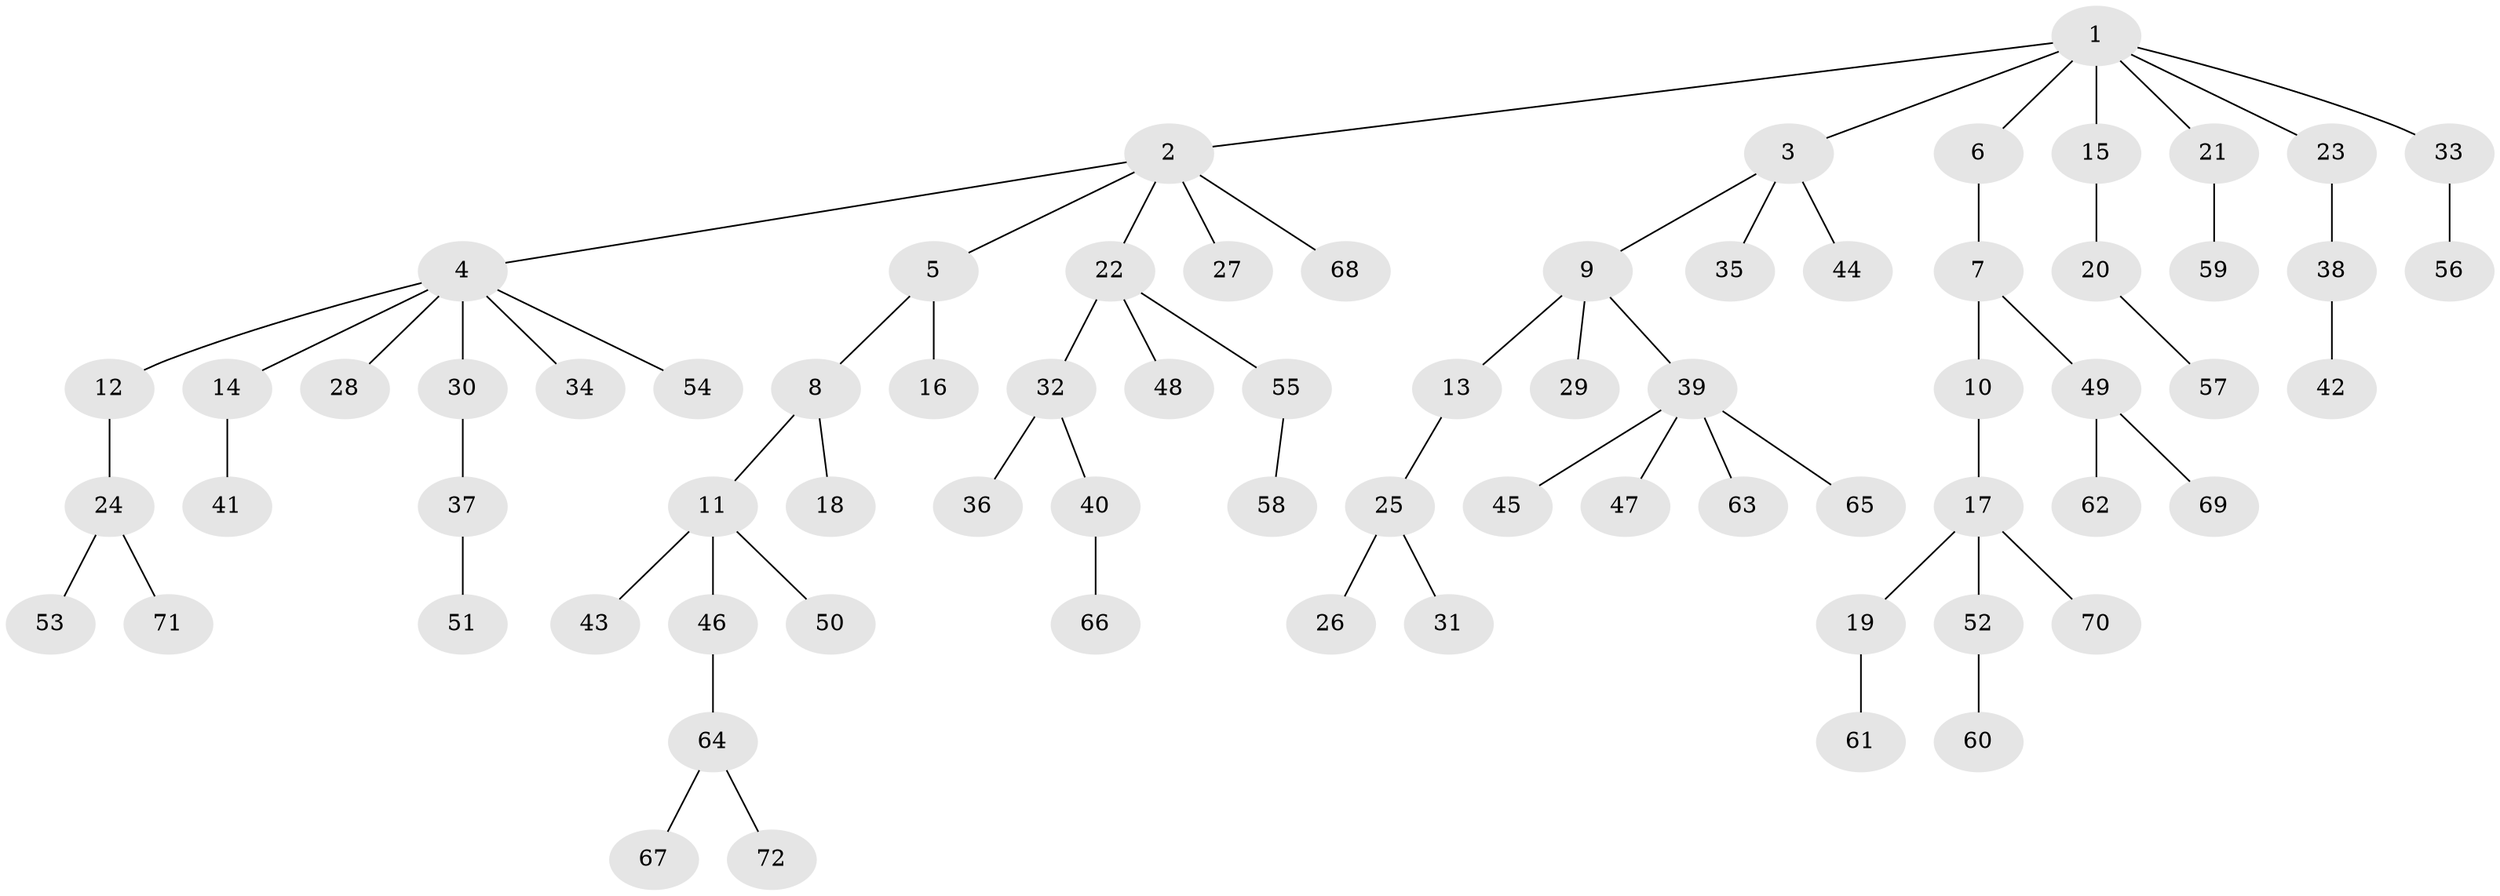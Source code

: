 // Generated by graph-tools (version 1.1) at 2025/26/03/09/25 03:26:25]
// undirected, 72 vertices, 71 edges
graph export_dot {
graph [start="1"]
  node [color=gray90,style=filled];
  1;
  2;
  3;
  4;
  5;
  6;
  7;
  8;
  9;
  10;
  11;
  12;
  13;
  14;
  15;
  16;
  17;
  18;
  19;
  20;
  21;
  22;
  23;
  24;
  25;
  26;
  27;
  28;
  29;
  30;
  31;
  32;
  33;
  34;
  35;
  36;
  37;
  38;
  39;
  40;
  41;
  42;
  43;
  44;
  45;
  46;
  47;
  48;
  49;
  50;
  51;
  52;
  53;
  54;
  55;
  56;
  57;
  58;
  59;
  60;
  61;
  62;
  63;
  64;
  65;
  66;
  67;
  68;
  69;
  70;
  71;
  72;
  1 -- 2;
  1 -- 3;
  1 -- 6;
  1 -- 15;
  1 -- 21;
  1 -- 23;
  1 -- 33;
  2 -- 4;
  2 -- 5;
  2 -- 22;
  2 -- 27;
  2 -- 68;
  3 -- 9;
  3 -- 35;
  3 -- 44;
  4 -- 12;
  4 -- 14;
  4 -- 28;
  4 -- 30;
  4 -- 34;
  4 -- 54;
  5 -- 8;
  5 -- 16;
  6 -- 7;
  7 -- 10;
  7 -- 49;
  8 -- 11;
  8 -- 18;
  9 -- 13;
  9 -- 29;
  9 -- 39;
  10 -- 17;
  11 -- 43;
  11 -- 46;
  11 -- 50;
  12 -- 24;
  13 -- 25;
  14 -- 41;
  15 -- 20;
  17 -- 19;
  17 -- 52;
  17 -- 70;
  19 -- 61;
  20 -- 57;
  21 -- 59;
  22 -- 32;
  22 -- 48;
  22 -- 55;
  23 -- 38;
  24 -- 53;
  24 -- 71;
  25 -- 26;
  25 -- 31;
  30 -- 37;
  32 -- 36;
  32 -- 40;
  33 -- 56;
  37 -- 51;
  38 -- 42;
  39 -- 45;
  39 -- 47;
  39 -- 63;
  39 -- 65;
  40 -- 66;
  46 -- 64;
  49 -- 62;
  49 -- 69;
  52 -- 60;
  55 -- 58;
  64 -- 67;
  64 -- 72;
}
